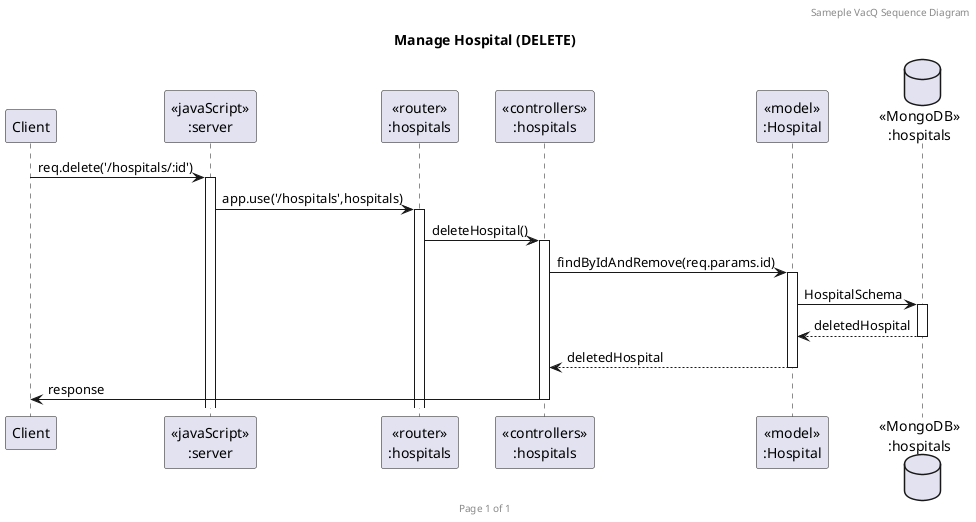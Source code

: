 @startuml Manage Hospital (DELETE)

header Sameple VacQ Sequence Diagram
footer Page %page% of %lastpage%
title "Manage Hospital (DELETE)"

participant "Client" as client
participant "<<javaScript>>\n:server" as server
participant "<<router>>\n:hospitals" as routerHospitals
participant "<<controllers>>\n:hospitals" as controllersHospitals
participant "<<model>>\n:Hospital" as modelHospital
database "<<MongoDB>>\n:hospitals" as HospitalsDatabase

client->server ++:req.delete('/hospitals/:id')
server->routerHospitals ++:app.use('/hospitals',hospitals)
routerHospitals -> controllersHospitals ++:deleteHospital()
controllersHospitals->modelHospital ++:findByIdAndRemove(req.params.id)
modelHospital ->HospitalsDatabase ++: HospitalSchema
HospitalsDatabase --> modelHospital --: deletedHospital
controllersHospitals <-- modelHospital --:deletedHospital
controllersHospitals->client --:response

@enduml
